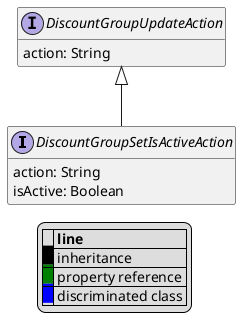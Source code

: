 @startuml

hide empty fields
hide empty methods
legend
|= |= line |
|<back:black>   </back>| inheritance |
|<back:green>   </back>| property reference |
|<back:blue>   </back>| discriminated class |
endlegend
interface DiscountGroupSetIsActiveAction [[DiscountGroupSetIsActiveAction.svg]] extends DiscountGroupUpdateAction {
    action: String
    isActive: Boolean
}
interface DiscountGroupUpdateAction [[DiscountGroupUpdateAction.svg]]  {
    action: String
}





@enduml
